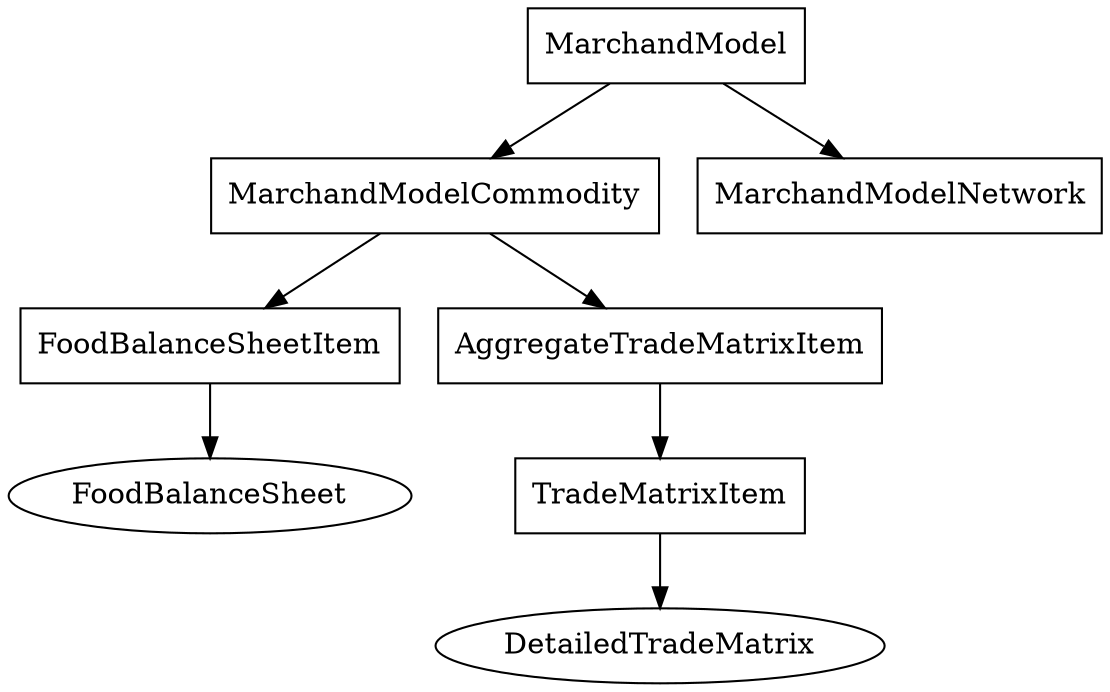 digraph G {
	node [shape=box]; // Set the default shape of a node to a box.
	MarchandModel -> MarchandModelCommodity;
	MarchandModelCommodity -> FoodBalanceSheetItem;
	MarchandModelCommodity -> AggregateTradeMatrixItem;
	AggregateTradeMatrixItem -> TradeMatrixItem;
	DetailedTradeMatrix [shape=ellipse];
	TradeMatrixItem -> DetailedTradeMatrix;
	FoodBalanceSheet [shape=ellipse];
	FoodBalanceSheetItem -> FoodBalanceSheet;
	MarchandModel -> MarchandModelNetwork;
}
